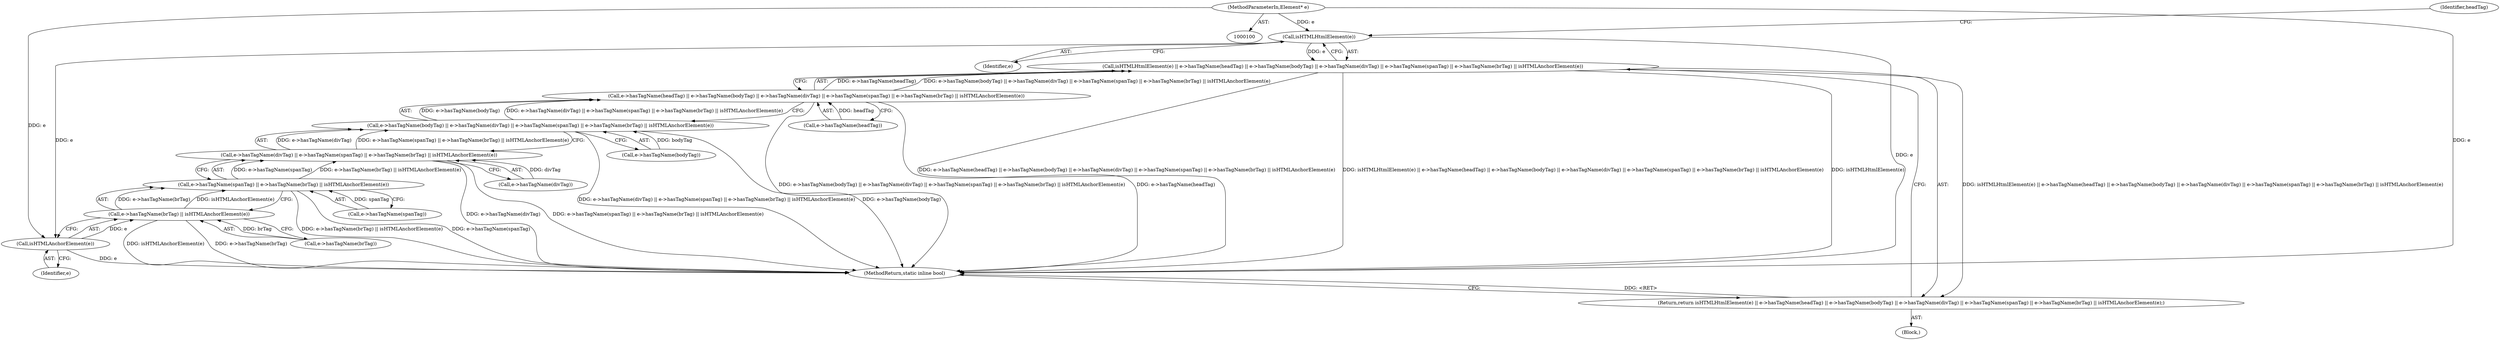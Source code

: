 digraph "1_Chrome_4d17163f4b66be517dc49019a029e5ddbd45078c@pointer" {
"1000101" [label="(MethodParameterIn,Element* e)"];
"1000105" [label="(Call,isHTMLHtmlElement(e))"];
"1000104" [label="(Call,isHTMLHtmlElement(e) || e->hasTagName(headTag) || e->hasTagName(bodyTag) || e->hasTagName(divTag) || e->hasTagName(spanTag) || e->hasTagName(brTag) || isHTMLAnchorElement(e))"];
"1000103" [label="(Return,return isHTMLHtmlElement(e) || e->hasTagName(headTag) || e->hasTagName(bodyTag) || e->hasTagName(divTag) || e->hasTagName(spanTag) || e->hasTagName(brTag) || isHTMLAnchorElement(e);)"];
"1000122" [label="(Call,isHTMLAnchorElement(e))"];
"1000119" [label="(Call,e->hasTagName(brTag) || isHTMLAnchorElement(e))"];
"1000116" [label="(Call,e->hasTagName(spanTag) || e->hasTagName(brTag) || isHTMLAnchorElement(e))"];
"1000113" [label="(Call,e->hasTagName(divTag) || e->hasTagName(spanTag) || e->hasTagName(brTag) || isHTMLAnchorElement(e))"];
"1000110" [label="(Call,e->hasTagName(bodyTag) || e->hasTagName(divTag) || e->hasTagName(spanTag) || e->hasTagName(brTag) || isHTMLAnchorElement(e))"];
"1000107" [label="(Call,e->hasTagName(headTag) || e->hasTagName(bodyTag) || e->hasTagName(divTag) || e->hasTagName(spanTag) || e->hasTagName(brTag) || isHTMLAnchorElement(e))"];
"1000110" [label="(Call,e->hasTagName(bodyTag) || e->hasTagName(divTag) || e->hasTagName(spanTag) || e->hasTagName(brTag) || isHTMLAnchorElement(e))"];
"1000113" [label="(Call,e->hasTagName(divTag) || e->hasTagName(spanTag) || e->hasTagName(brTag) || isHTMLAnchorElement(e))"];
"1000107" [label="(Call,e->hasTagName(headTag) || e->hasTagName(bodyTag) || e->hasTagName(divTag) || e->hasTagName(spanTag) || e->hasTagName(brTag) || isHTMLAnchorElement(e))"];
"1000106" [label="(Identifier,e)"];
"1000119" [label="(Call,e->hasTagName(brTag) || isHTMLAnchorElement(e))"];
"1000116" [label="(Call,e->hasTagName(spanTag) || e->hasTagName(brTag) || isHTMLAnchorElement(e))"];
"1000124" [label="(MethodReturn,static inline bool)"];
"1000123" [label="(Identifier,e)"];
"1000101" [label="(MethodParameterIn,Element* e)"];
"1000122" [label="(Call,isHTMLAnchorElement(e))"];
"1000109" [label="(Identifier,headTag)"];
"1000102" [label="(Block,)"];
"1000120" [label="(Call,e->hasTagName(brTag))"];
"1000111" [label="(Call,e->hasTagName(bodyTag))"];
"1000105" [label="(Call,isHTMLHtmlElement(e))"];
"1000117" [label="(Call,e->hasTagName(spanTag))"];
"1000104" [label="(Call,isHTMLHtmlElement(e) || e->hasTagName(headTag) || e->hasTagName(bodyTag) || e->hasTagName(divTag) || e->hasTagName(spanTag) || e->hasTagName(brTag) || isHTMLAnchorElement(e))"];
"1000103" [label="(Return,return isHTMLHtmlElement(e) || e->hasTagName(headTag) || e->hasTagName(bodyTag) || e->hasTagName(divTag) || e->hasTagName(spanTag) || e->hasTagName(brTag) || isHTMLAnchorElement(e);)"];
"1000114" [label="(Call,e->hasTagName(divTag))"];
"1000108" [label="(Call,e->hasTagName(headTag))"];
"1000101" -> "1000100"  [label="AST: "];
"1000101" -> "1000124"  [label="DDG: e"];
"1000101" -> "1000105"  [label="DDG: e"];
"1000101" -> "1000122"  [label="DDG: e"];
"1000105" -> "1000104"  [label="AST: "];
"1000105" -> "1000106"  [label="CFG: "];
"1000106" -> "1000105"  [label="AST: "];
"1000109" -> "1000105"  [label="CFG: "];
"1000104" -> "1000105"  [label="CFG: "];
"1000105" -> "1000124"  [label="DDG: e"];
"1000105" -> "1000104"  [label="DDG: e"];
"1000105" -> "1000122"  [label="DDG: e"];
"1000104" -> "1000103"  [label="AST: "];
"1000104" -> "1000107"  [label="CFG: "];
"1000107" -> "1000104"  [label="AST: "];
"1000103" -> "1000104"  [label="CFG: "];
"1000104" -> "1000124"  [label="DDG: e->hasTagName(headTag) || e->hasTagName(bodyTag) || e->hasTagName(divTag) || e->hasTagName(spanTag) || e->hasTagName(brTag) || isHTMLAnchorElement(e)"];
"1000104" -> "1000124"  [label="DDG: isHTMLHtmlElement(e) || e->hasTagName(headTag) || e->hasTagName(bodyTag) || e->hasTagName(divTag) || e->hasTagName(spanTag) || e->hasTagName(brTag) || isHTMLAnchorElement(e)"];
"1000104" -> "1000124"  [label="DDG: isHTMLHtmlElement(e)"];
"1000104" -> "1000103"  [label="DDG: isHTMLHtmlElement(e) || e->hasTagName(headTag) || e->hasTagName(bodyTag) || e->hasTagName(divTag) || e->hasTagName(spanTag) || e->hasTagName(brTag) || isHTMLAnchorElement(e)"];
"1000107" -> "1000104"  [label="DDG: e->hasTagName(headTag)"];
"1000107" -> "1000104"  [label="DDG: e->hasTagName(bodyTag) || e->hasTagName(divTag) || e->hasTagName(spanTag) || e->hasTagName(brTag) || isHTMLAnchorElement(e)"];
"1000103" -> "1000102"  [label="AST: "];
"1000124" -> "1000103"  [label="CFG: "];
"1000103" -> "1000124"  [label="DDG: <RET>"];
"1000122" -> "1000119"  [label="AST: "];
"1000122" -> "1000123"  [label="CFG: "];
"1000123" -> "1000122"  [label="AST: "];
"1000119" -> "1000122"  [label="CFG: "];
"1000122" -> "1000124"  [label="DDG: e"];
"1000122" -> "1000119"  [label="DDG: e"];
"1000119" -> "1000116"  [label="AST: "];
"1000119" -> "1000120"  [label="CFG: "];
"1000120" -> "1000119"  [label="AST: "];
"1000116" -> "1000119"  [label="CFG: "];
"1000119" -> "1000124"  [label="DDG: isHTMLAnchorElement(e)"];
"1000119" -> "1000124"  [label="DDG: e->hasTagName(brTag)"];
"1000119" -> "1000116"  [label="DDG: e->hasTagName(brTag)"];
"1000119" -> "1000116"  [label="DDG: isHTMLAnchorElement(e)"];
"1000120" -> "1000119"  [label="DDG: brTag"];
"1000116" -> "1000113"  [label="AST: "];
"1000116" -> "1000117"  [label="CFG: "];
"1000117" -> "1000116"  [label="AST: "];
"1000113" -> "1000116"  [label="CFG: "];
"1000116" -> "1000124"  [label="DDG: e->hasTagName(spanTag)"];
"1000116" -> "1000124"  [label="DDG: e->hasTagName(brTag) || isHTMLAnchorElement(e)"];
"1000116" -> "1000113"  [label="DDG: e->hasTagName(spanTag)"];
"1000116" -> "1000113"  [label="DDG: e->hasTagName(brTag) || isHTMLAnchorElement(e)"];
"1000117" -> "1000116"  [label="DDG: spanTag"];
"1000113" -> "1000110"  [label="AST: "];
"1000113" -> "1000114"  [label="CFG: "];
"1000114" -> "1000113"  [label="AST: "];
"1000110" -> "1000113"  [label="CFG: "];
"1000113" -> "1000124"  [label="DDG: e->hasTagName(divTag)"];
"1000113" -> "1000124"  [label="DDG: e->hasTagName(spanTag) || e->hasTagName(brTag) || isHTMLAnchorElement(e)"];
"1000113" -> "1000110"  [label="DDG: e->hasTagName(divTag)"];
"1000113" -> "1000110"  [label="DDG: e->hasTagName(spanTag) || e->hasTagName(brTag) || isHTMLAnchorElement(e)"];
"1000114" -> "1000113"  [label="DDG: divTag"];
"1000110" -> "1000107"  [label="AST: "];
"1000110" -> "1000111"  [label="CFG: "];
"1000111" -> "1000110"  [label="AST: "];
"1000107" -> "1000110"  [label="CFG: "];
"1000110" -> "1000124"  [label="DDG: e->hasTagName(divTag) || e->hasTagName(spanTag) || e->hasTagName(brTag) || isHTMLAnchorElement(e)"];
"1000110" -> "1000124"  [label="DDG: e->hasTagName(bodyTag)"];
"1000110" -> "1000107"  [label="DDG: e->hasTagName(bodyTag)"];
"1000110" -> "1000107"  [label="DDG: e->hasTagName(divTag) || e->hasTagName(spanTag) || e->hasTagName(brTag) || isHTMLAnchorElement(e)"];
"1000111" -> "1000110"  [label="DDG: bodyTag"];
"1000107" -> "1000108"  [label="CFG: "];
"1000108" -> "1000107"  [label="AST: "];
"1000107" -> "1000124"  [label="DDG: e->hasTagName(headTag)"];
"1000107" -> "1000124"  [label="DDG: e->hasTagName(bodyTag) || e->hasTagName(divTag) || e->hasTagName(spanTag) || e->hasTagName(brTag) || isHTMLAnchorElement(e)"];
"1000108" -> "1000107"  [label="DDG: headTag"];
}
